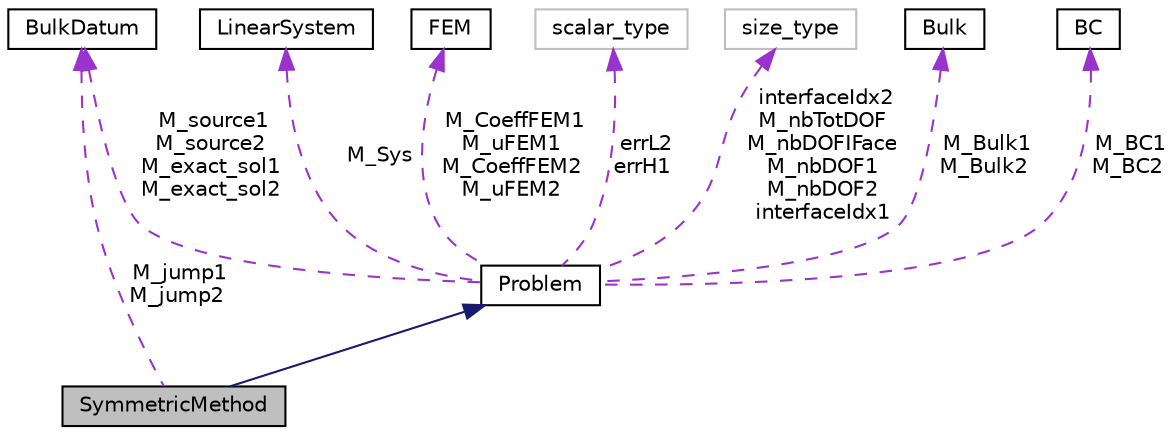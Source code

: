 digraph "SymmetricMethod"
{
 // LATEX_PDF_SIZE
  edge [fontname="Helvetica",fontsize="10",labelfontname="Helvetica",labelfontsize="10"];
  node [fontname="Helvetica",fontsize="10",shape=record];
  Node1 [label="SymmetricMethod",height=0.2,width=0.4,color="black", fillcolor="grey75", style="filled", fontcolor="black",tooltip=" "];
  Node2 -> Node1 [dir="back",color="midnightblue",fontsize="10",style="solid",fontname="Helvetica"];
  Node2 [label="Problem",height=0.2,width=0.4,color="black", fillcolor="white", style="filled",URL="$classProblem.html",tooltip=" "];
  Node3 -> Node2 [dir="back",color="darkorchid3",fontsize="10",style="dashed",label=" M_BC1\nM_BC2" ,fontname="Helvetica"];
  Node3 [label="BC",height=0.2,width=0.4,color="black", fillcolor="white", style="filled",URL="$classBC.html",tooltip=" "];
  Node4 -> Node2 [dir="back",color="darkorchid3",fontsize="10",style="dashed",label=" M_Sys" ,fontname="Helvetica"];
  Node4 [label="LinearSystem",height=0.2,width=0.4,color="black", fillcolor="white", style="filled",URL="$classLinearSystem.html",tooltip=" "];
  Node5 -> Node2 [dir="back",color="darkorchid3",fontsize="10",style="dashed",label=" M_source1\nM_source2\nM_exact_sol1\nM_exact_sol2" ,fontname="Helvetica"];
  Node5 [label="BulkDatum",height=0.2,width=0.4,color="black", fillcolor="white", style="filled",URL="$classBulkDatum.html",tooltip=" "];
  Node6 -> Node2 [dir="back",color="darkorchid3",fontsize="10",style="dashed",label=" M_CoeffFEM1\nM_uFEM1\nM_CoeffFEM2\nM_uFEM2" ,fontname="Helvetica"];
  Node6 [label="FEM",height=0.2,width=0.4,color="black", fillcolor="white", style="filled",URL="$classFEM.html",tooltip=" "];
  Node7 -> Node2 [dir="back",color="darkorchid3",fontsize="10",style="dashed",label=" errL2\nerrH1" ,fontname="Helvetica"];
  Node7 [label="scalar_type",height=0.2,width=0.4,color="grey75", fillcolor="white", style="filled",tooltip=" "];
  Node8 -> Node2 [dir="back",color="darkorchid3",fontsize="10",style="dashed",label=" interfaceIdx2\nM_nbTotDOF\nM_nbDOFIFace\nM_nbDOF1\nM_nbDOF2\ninterfaceIdx1" ,fontname="Helvetica"];
  Node8 [label="size_type",height=0.2,width=0.4,color="grey75", fillcolor="white", style="filled",tooltip=" "];
  Node9 -> Node2 [dir="back",color="darkorchid3",fontsize="10",style="dashed",label=" M_Bulk1\nM_Bulk2" ,fontname="Helvetica"];
  Node9 [label="Bulk",height=0.2,width=0.4,color="black", fillcolor="white", style="filled",URL="$classBulk.html",tooltip=" "];
  Node5 -> Node1 [dir="back",color="darkorchid3",fontsize="10",style="dashed",label=" M_jump1\nM_jump2" ,fontname="Helvetica"];
}
